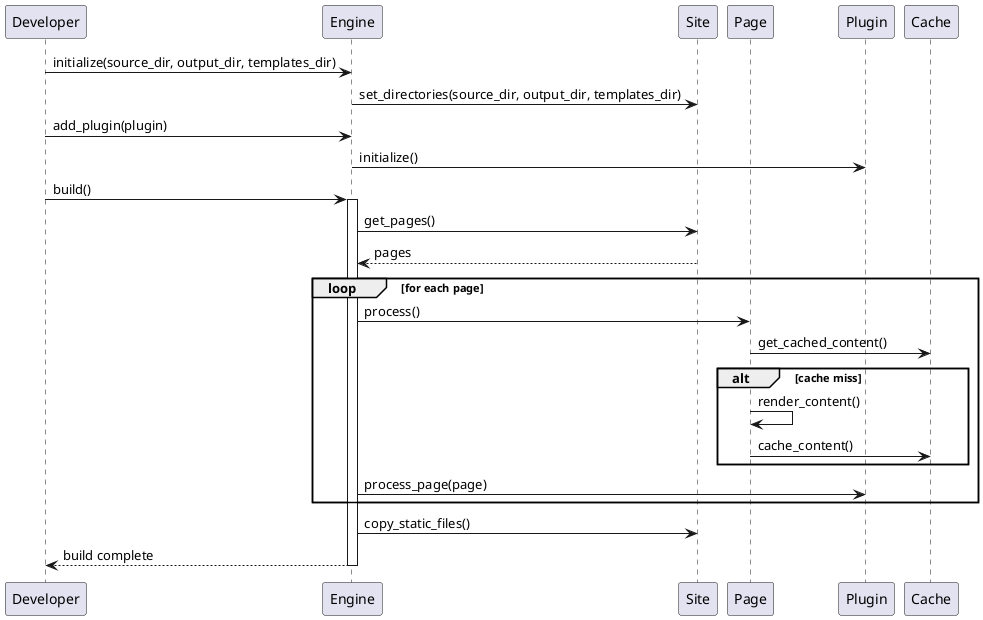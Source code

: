 @startuml
participant "Developer" as dev
participant "Engine" as engine
participant "Site" as site
participant "Page" as page
participant "Plugin" as plugin
participant "Cache" as cache

dev -> engine: initialize(source_dir, output_dir, templates_dir)
engine -> site: set_directories(source_dir, output_dir, templates_dir)
dev -> engine: add_plugin(plugin)
engine -> plugin: initialize()
dev -> engine: build()
activate engine
engine -> site: get_pages()
site --> engine: pages
loop for each page
    engine -> page: process()
    page -> cache: get_cached_content()
    alt cache miss
        page -> page: render_content()
        page -> cache: cache_content()
    end
    engine -> plugin: process_page(page)
end
engine -> site: copy_static_files()
engine --> dev: build complete
deactivate engine

@enduml